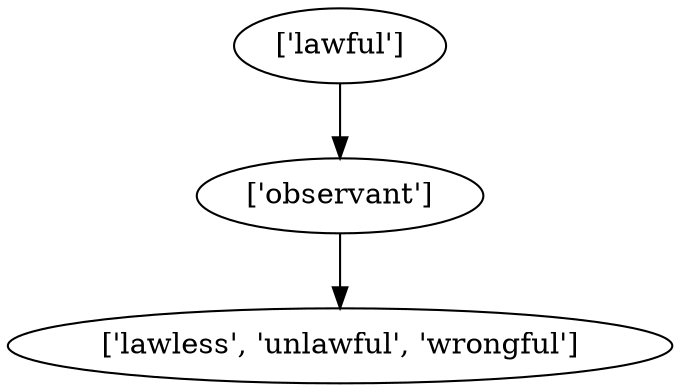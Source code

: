 strict digraph  {
	"['lawful']" -> "['observant']";
	"['observant']" -> "['lawless', 'unlawful', 'wrongful']";
}
